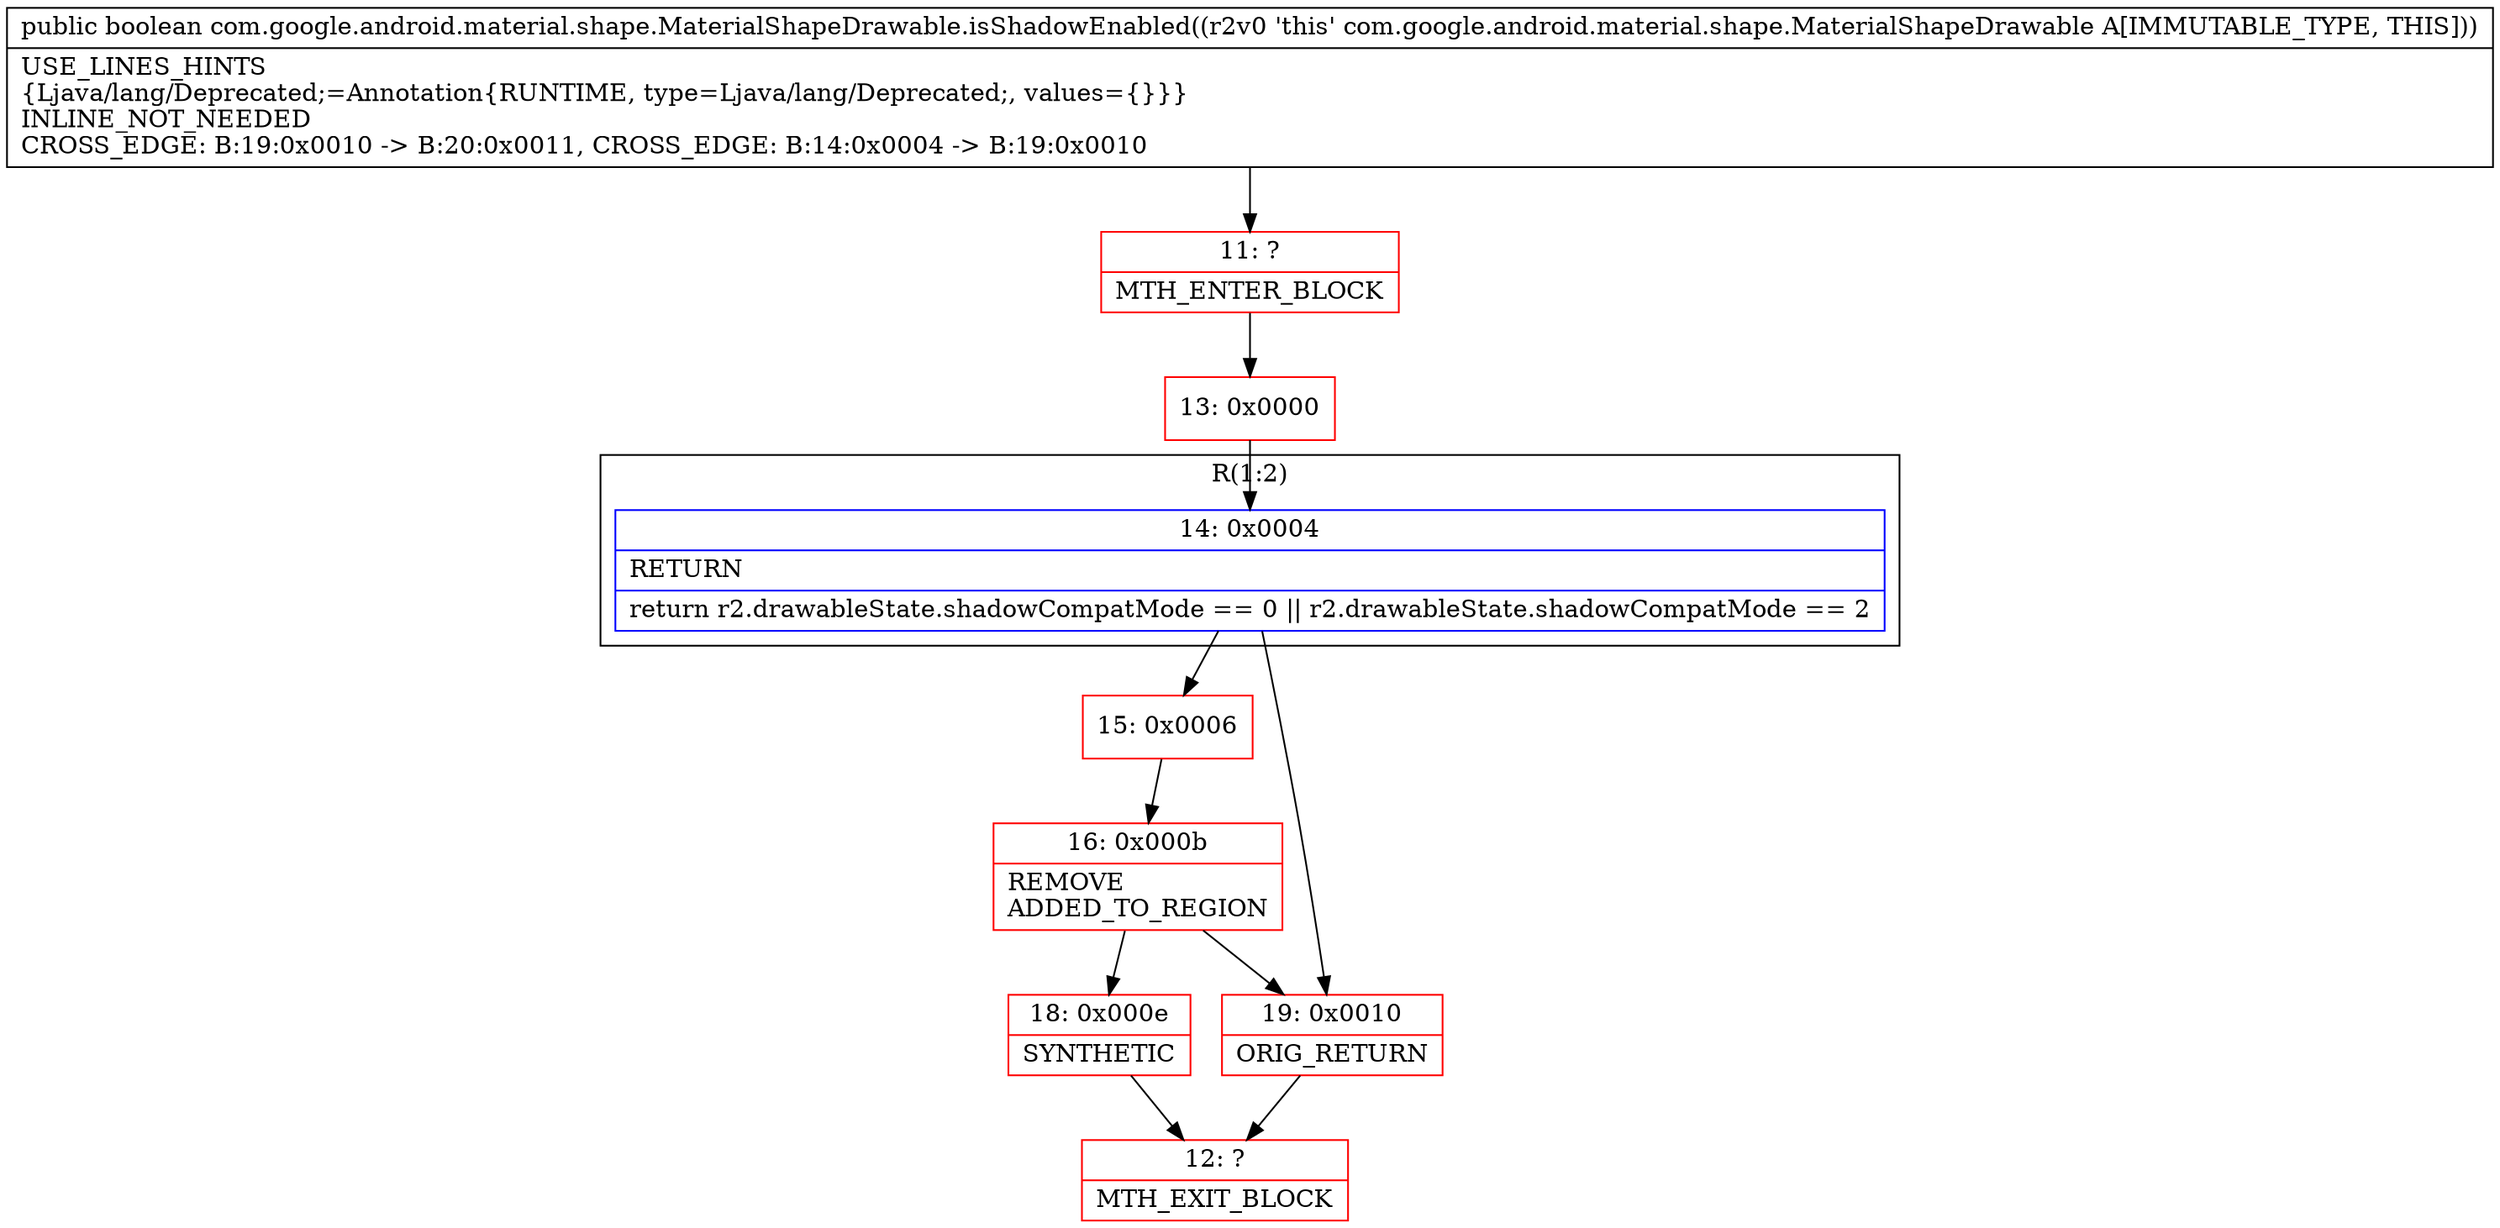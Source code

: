 digraph "CFG forcom.google.android.material.shape.MaterialShapeDrawable.isShadowEnabled()Z" {
subgraph cluster_Region_1196778719 {
label = "R(1:2)";
node [shape=record,color=blue];
Node_14 [shape=record,label="{14\:\ 0x0004|RETURN\l|return r2.drawableState.shadowCompatMode == 0 \|\| r2.drawableState.shadowCompatMode == 2\l}"];
}
Node_11 [shape=record,color=red,label="{11\:\ ?|MTH_ENTER_BLOCK\l}"];
Node_13 [shape=record,color=red,label="{13\:\ 0x0000}"];
Node_15 [shape=record,color=red,label="{15\:\ 0x0006}"];
Node_16 [shape=record,color=red,label="{16\:\ 0x000b|REMOVE\lADDED_TO_REGION\l}"];
Node_18 [shape=record,color=red,label="{18\:\ 0x000e|SYNTHETIC\l}"];
Node_12 [shape=record,color=red,label="{12\:\ ?|MTH_EXIT_BLOCK\l}"];
Node_19 [shape=record,color=red,label="{19\:\ 0x0010|ORIG_RETURN\l}"];
MethodNode[shape=record,label="{public boolean com.google.android.material.shape.MaterialShapeDrawable.isShadowEnabled((r2v0 'this' com.google.android.material.shape.MaterialShapeDrawable A[IMMUTABLE_TYPE, THIS]))  | USE_LINES_HINTS\l\{Ljava\/lang\/Deprecated;=Annotation\{RUNTIME, type=Ljava\/lang\/Deprecated;, values=\{\}\}\}\lINLINE_NOT_NEEDED\lCROSS_EDGE: B:19:0x0010 \-\> B:20:0x0011, CROSS_EDGE: B:14:0x0004 \-\> B:19:0x0010\l}"];
MethodNode -> Node_11;Node_14 -> Node_15;
Node_14 -> Node_19;
Node_11 -> Node_13;
Node_13 -> Node_14;
Node_15 -> Node_16;
Node_16 -> Node_18;
Node_16 -> Node_19;
Node_18 -> Node_12;
Node_19 -> Node_12;
}

